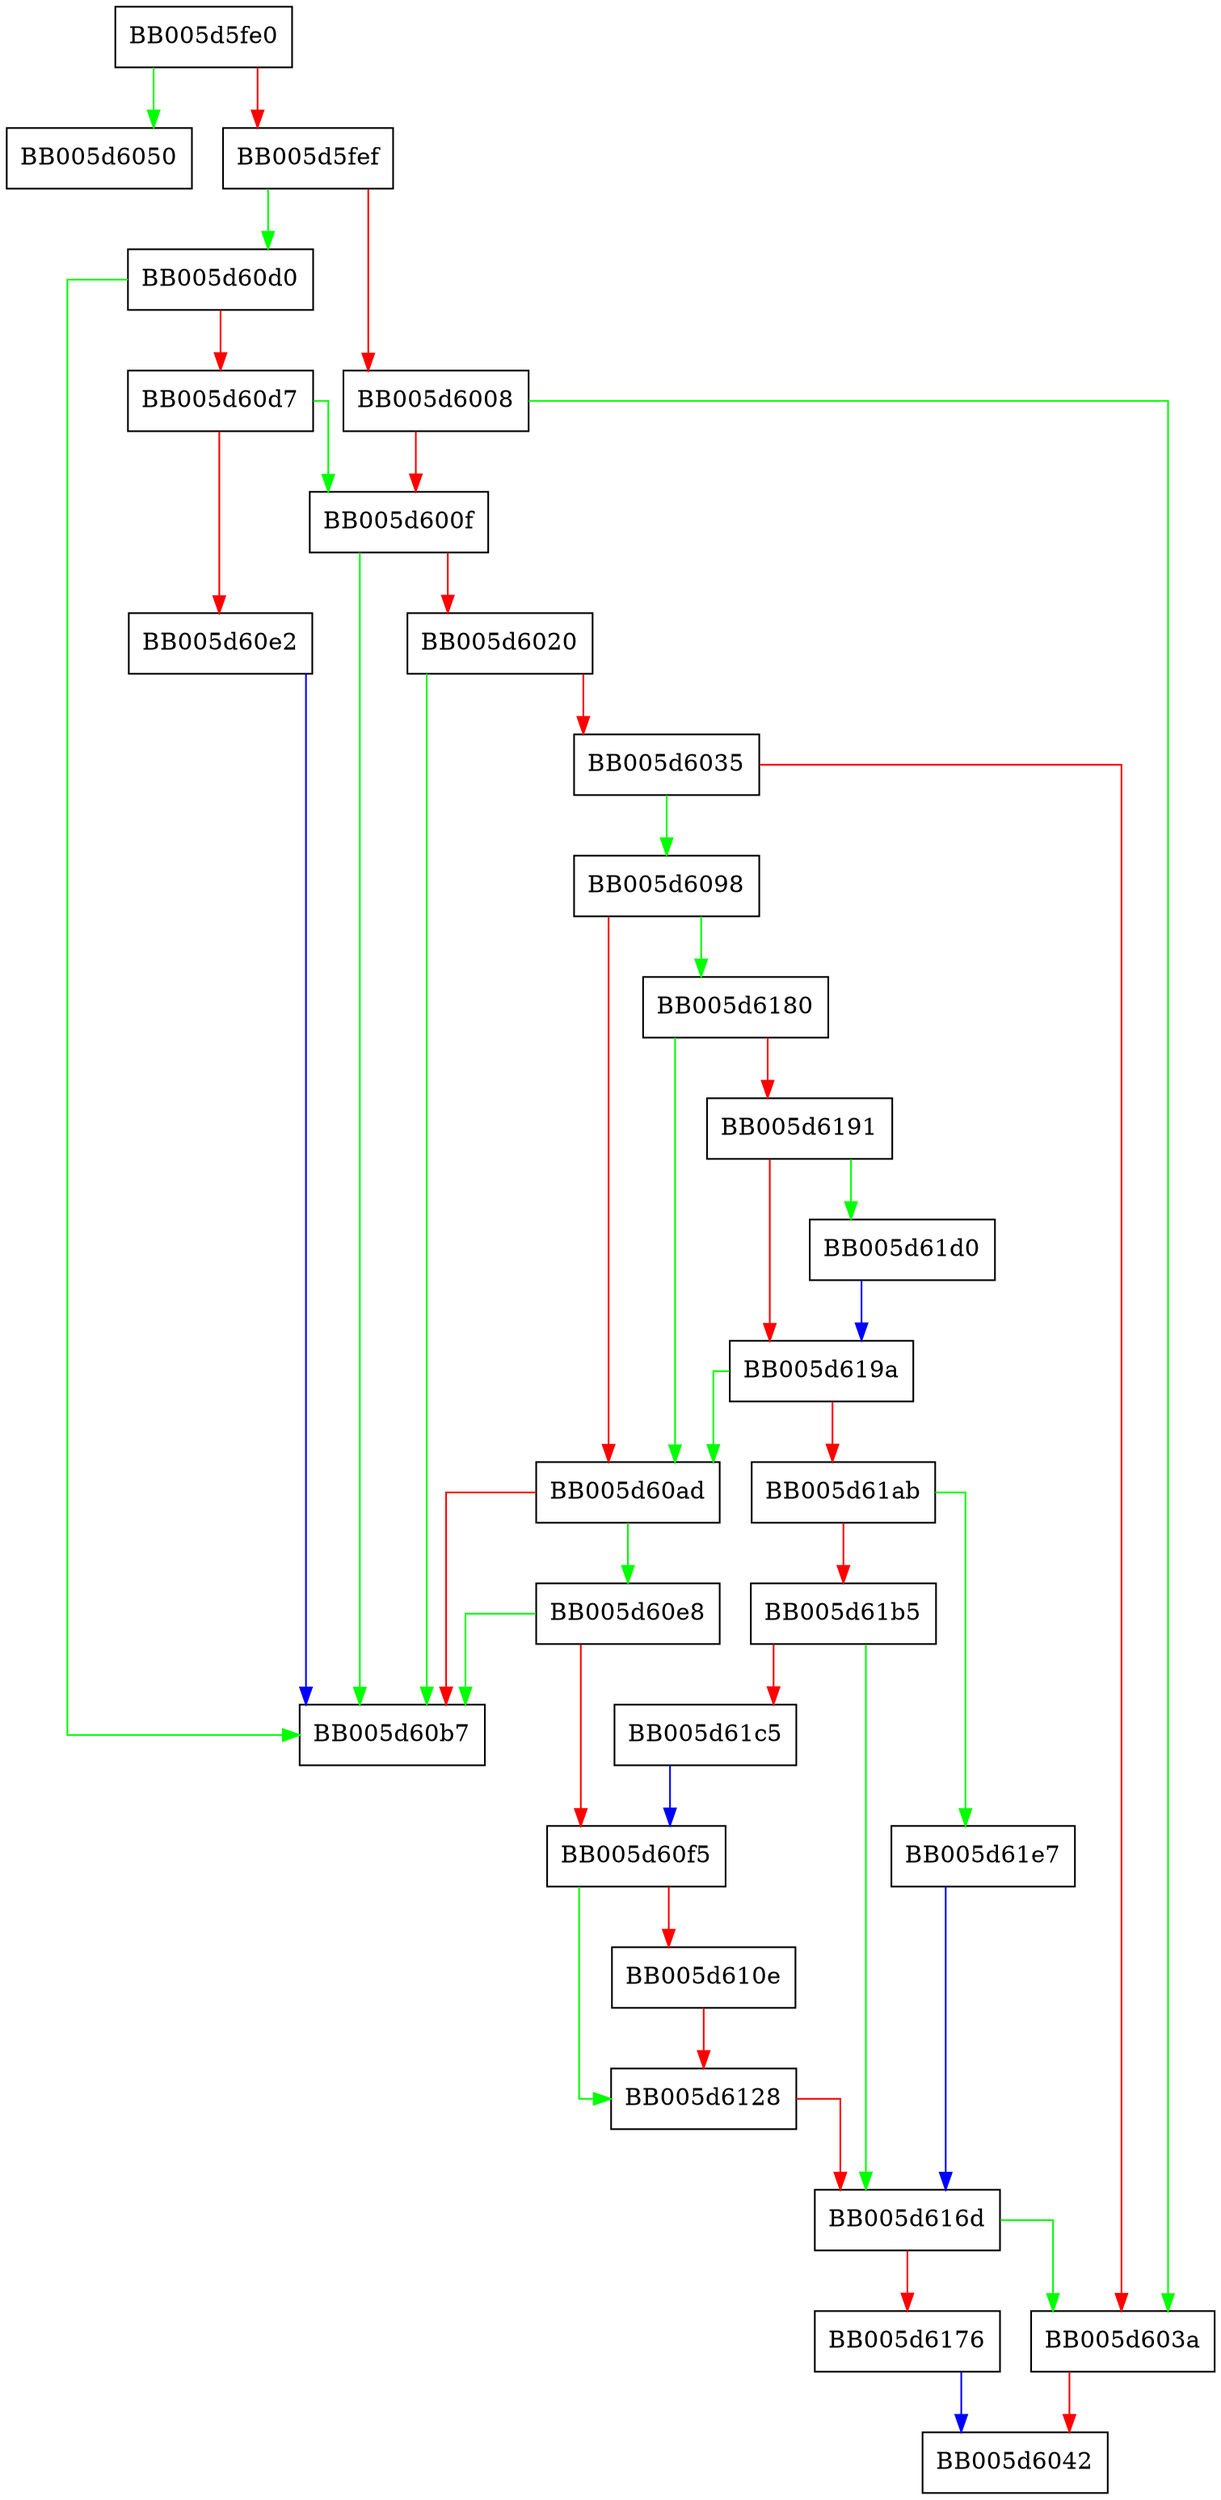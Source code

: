 digraph EVP_PKEY_get1_DSA {
  node [shape="box"];
  graph [splines=ortho];
  BB005d5fe0 -> BB005d6050 [color="green"];
  BB005d5fe0 -> BB005d5fef [color="red"];
  BB005d5fef -> BB005d60d0 [color="green"];
  BB005d5fef -> BB005d6008 [color="red"];
  BB005d6008 -> BB005d603a [color="green"];
  BB005d6008 -> BB005d600f [color="red"];
  BB005d600f -> BB005d60b7 [color="green"];
  BB005d600f -> BB005d6020 [color="red"];
  BB005d6020 -> BB005d60b7 [color="green"];
  BB005d6020 -> BB005d6035 [color="red"];
  BB005d6035 -> BB005d6098 [color="green"];
  BB005d6035 -> BB005d603a [color="red"];
  BB005d603a -> BB005d6042 [color="red"];
  BB005d6098 -> BB005d6180 [color="green"];
  BB005d6098 -> BB005d60ad [color="red"];
  BB005d60ad -> BB005d60e8 [color="green"];
  BB005d60ad -> BB005d60b7 [color="red"];
  BB005d60d0 -> BB005d60b7 [color="green"];
  BB005d60d0 -> BB005d60d7 [color="red"];
  BB005d60d7 -> BB005d600f [color="green"];
  BB005d60d7 -> BB005d60e2 [color="red"];
  BB005d60e2 -> BB005d60b7 [color="blue"];
  BB005d60e8 -> BB005d60b7 [color="green"];
  BB005d60e8 -> BB005d60f5 [color="red"];
  BB005d60f5 -> BB005d6128 [color="green"];
  BB005d60f5 -> BB005d610e [color="red"];
  BB005d610e -> BB005d6128 [color="red"];
  BB005d6128 -> BB005d616d [color="red"];
  BB005d616d -> BB005d603a [color="green"];
  BB005d616d -> BB005d6176 [color="red"];
  BB005d6176 -> BB005d6042 [color="blue"];
  BB005d6180 -> BB005d60ad [color="green"];
  BB005d6180 -> BB005d6191 [color="red"];
  BB005d6191 -> BB005d61d0 [color="green"];
  BB005d6191 -> BB005d619a [color="red"];
  BB005d619a -> BB005d60ad [color="green"];
  BB005d619a -> BB005d61ab [color="red"];
  BB005d61ab -> BB005d61e7 [color="green"];
  BB005d61ab -> BB005d61b5 [color="red"];
  BB005d61b5 -> BB005d616d [color="green"];
  BB005d61b5 -> BB005d61c5 [color="red"];
  BB005d61c5 -> BB005d60f5 [color="blue"];
  BB005d61d0 -> BB005d619a [color="blue"];
  BB005d61e7 -> BB005d616d [color="blue"];
}